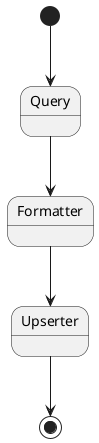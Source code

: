 @startuml

State Start <<start>>
State End <<end>>

State Query
State Formatter
State Upserter


Start --> Query
Query --> Formatter
Formatter --> Upserter
Upserter --> End

@enduml